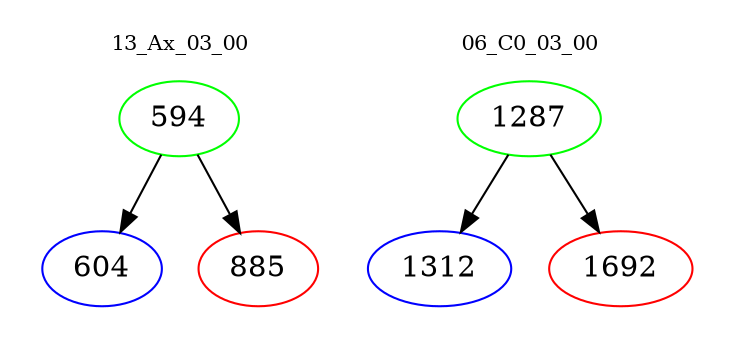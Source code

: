 digraph{
subgraph cluster_0 {
color = white
label = "13_Ax_03_00";
fontsize=10;
T0_594 [label="594", color="green"]
T0_594 -> T0_604 [color="black"]
T0_604 [label="604", color="blue"]
T0_594 -> T0_885 [color="black"]
T0_885 [label="885", color="red"]
}
subgraph cluster_1 {
color = white
label = "06_C0_03_00";
fontsize=10;
T1_1287 [label="1287", color="green"]
T1_1287 -> T1_1312 [color="black"]
T1_1312 [label="1312", color="blue"]
T1_1287 -> T1_1692 [color="black"]
T1_1692 [label="1692", color="red"]
}
}
